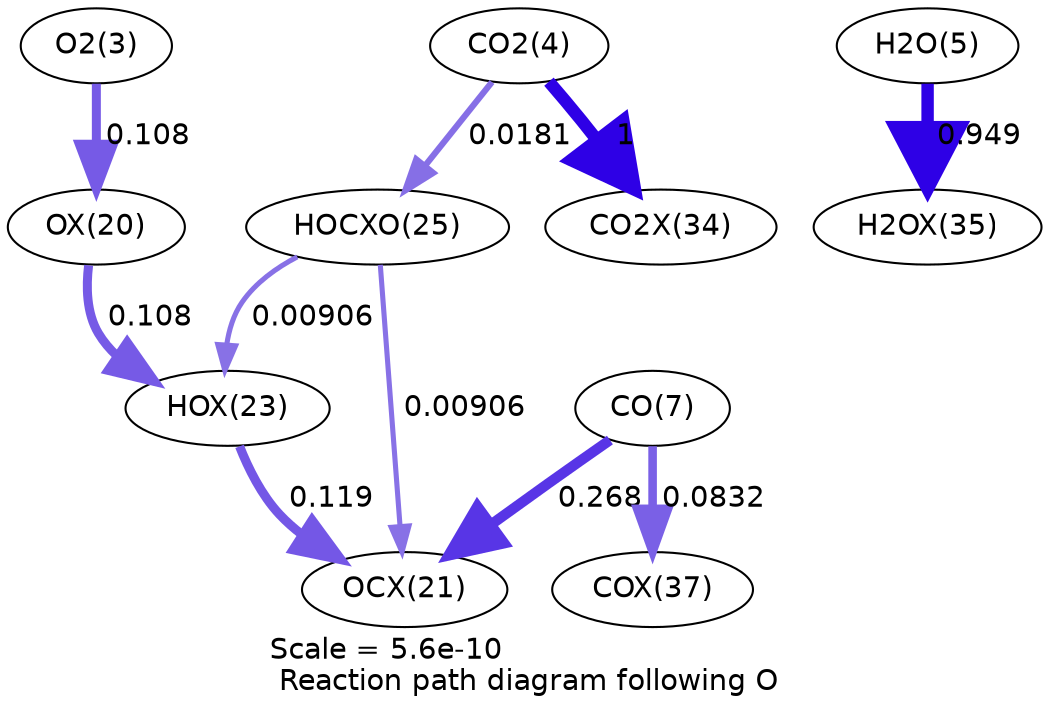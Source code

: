 digraph reaction_paths {
center=1;
s5 -> s23[fontname="Helvetica", penwidth=4.32, arrowsize=2.16, color="0.7, 0.608, 0.9"
, label=" 0.108"];
s23 -> s26[fontname="Helvetica", penwidth=4.32, arrowsize=2.16, color="0.7, 0.608, 0.9"
, label=" 0.108"];
s26 -> s24[fontname="Helvetica", penwidth=4.39, arrowsize=2.2, color="0.7, 0.619, 0.9"
, label=" 0.119"];
s28 -> s26[fontname="Helvetica", penwidth=2.45, arrowsize=1.22, color="0.7, 0.509, 0.9"
, label=" 0.00906"];
s7 -> s33[fontname="Helvetica", penwidth=5.96, arrowsize=2.98, color="0.7, 1.45, 0.9"
, label=" 0.949"];
s9 -> s24[fontname="Helvetica", penwidth=5, arrowsize=2.5, color="0.7, 0.768, 0.9"
, label=" 0.268"];
s9 -> s35[fontname="Helvetica", penwidth=4.12, arrowsize=2.06, color="0.7, 0.583, 0.9"
, label=" 0.0832"];
s28 -> s24[fontname="Helvetica", penwidth=2.45, arrowsize=1.22, color="0.7, 0.509, 0.9"
, label=" 0.00906"];
s6 -> s28[fontname="Helvetica", penwidth=2.97, arrowsize=1.49, color="0.7, 0.518, 0.9"
, label=" 0.0181"];
s6 -> s32[fontname="Helvetica", penwidth=6, arrowsize=3, color="0.7, 1.5, 0.9"
, label=" 1"];
s5 [ fontname="Helvetica", label="O2(3)"];
s6 [ fontname="Helvetica", label="CO2(4)"];
s7 [ fontname="Helvetica", label="H2O(5)"];
s9 [ fontname="Helvetica", label="CO(7)"];
s23 [ fontname="Helvetica", label="OX(20)"];
s24 [ fontname="Helvetica", label="OCX(21)"];
s26 [ fontname="Helvetica", label="HOX(23)"];
s28 [ fontname="Helvetica", label="HOCXO(25)"];
s32 [ fontname="Helvetica", label="CO2X(34)"];
s33 [ fontname="Helvetica", label="H2OX(35)"];
s35 [ fontname="Helvetica", label="COX(37)"];
 label = "Scale = 5.6e-10\l Reaction path diagram following O";
 fontname = "Helvetica";
}
